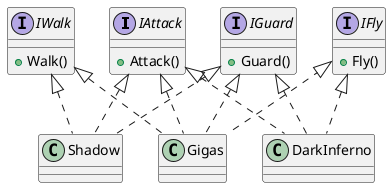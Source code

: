 @startuml
interface IAttack {
    +Attack()
}

interface IGuard {
    +Guard()
}

interface IWalk {
    +Walk()
}

interface IFly {
    +Fly()
}

class Shadow {

}

class Gigas {

}

class DarkInferno {

}

IAttack <|.. Shadow
IGuard <|.. Shadow
IWalk <|.. Shadow
IAttack <|.. Gigas
IGuard <|.. Gigas
IWalk <|.. Gigas
IFly  <|.. Gigas
IAttack <|.. DarkInferno
IGuard <|.. DarkInferno
IFly  <|.. DarkInferno
@enduml